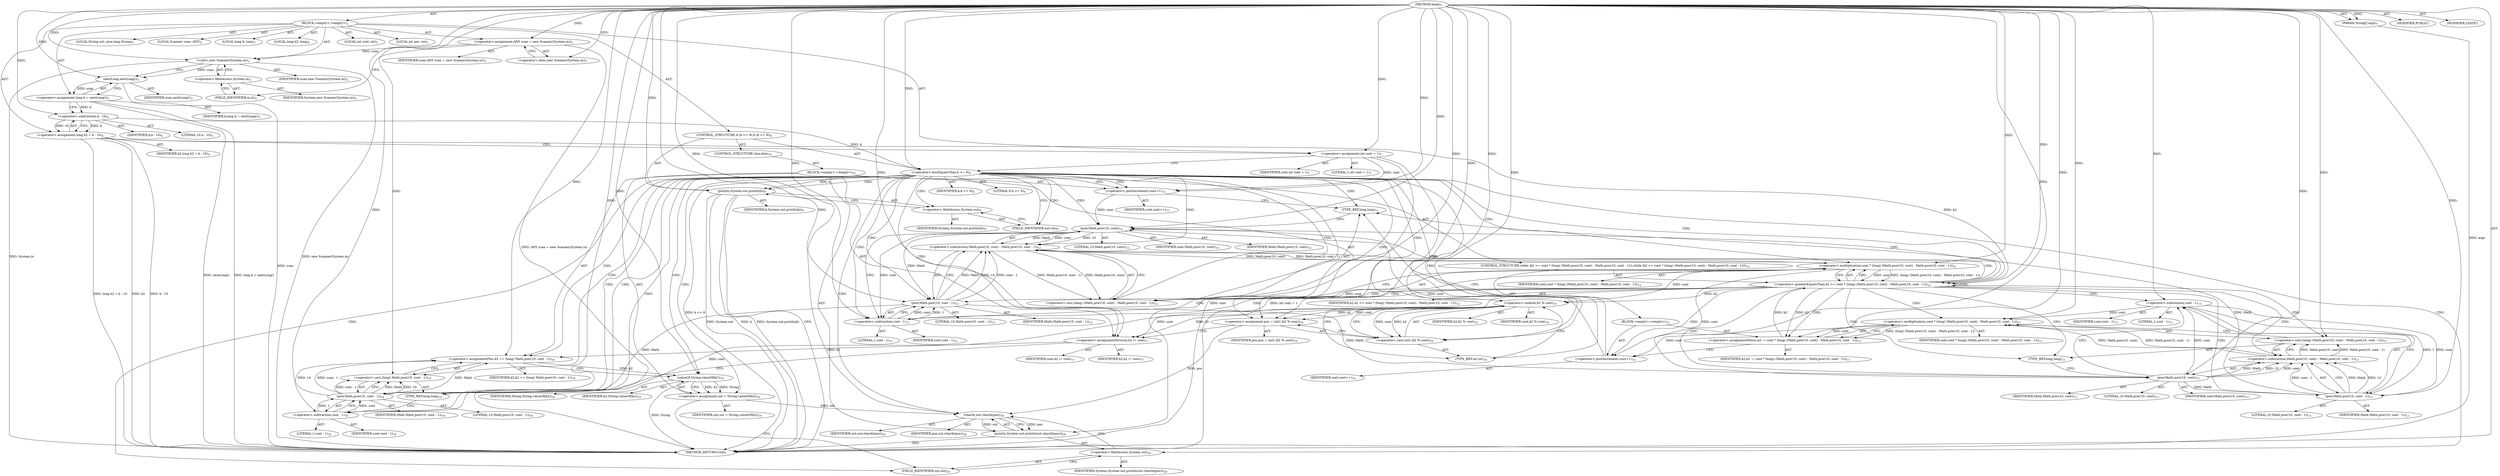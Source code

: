 digraph "main" {  
"19" [label = <(METHOD,main)<SUB>1</SUB>> ]
"20" [label = <(PARAM,String[] args)<SUB>1</SUB>> ]
"21" [label = <(BLOCK,&lt;empty&gt;,&lt;empty&gt;)<SUB>1</SUB>> ]
"4" [label = <(LOCAL,Scanner scan: ANY)<SUB>2</SUB>> ]
"22" [label = <(&lt;operator&gt;.assignment,ANY scan = new Scanner(System.in))<SUB>2</SUB>> ]
"23" [label = <(IDENTIFIER,scan,ANY scan = new Scanner(System.in))<SUB>2</SUB>> ]
"24" [label = <(&lt;operator&gt;.alloc,new Scanner(System.in))<SUB>2</SUB>> ]
"25" [label = <(&lt;init&gt;,new Scanner(System.in))<SUB>2</SUB>> ]
"3" [label = <(IDENTIFIER,scan,new Scanner(System.in))<SUB>2</SUB>> ]
"26" [label = <(&lt;operator&gt;.fieldAccess,System.in)<SUB>2</SUB>> ]
"27" [label = <(IDENTIFIER,System,new Scanner(System.in))<SUB>2</SUB>> ]
"28" [label = <(FIELD_IDENTIFIER,in,in)<SUB>2</SUB>> ]
"29" [label = <(LOCAL,long k: long)<SUB>3</SUB>> ]
"30" [label = <(&lt;operator&gt;.assignment,long k = nextLong())<SUB>3</SUB>> ]
"31" [label = <(IDENTIFIER,k,long k = nextLong())<SUB>3</SUB>> ]
"32" [label = <(nextLong,nextLong())<SUB>3</SUB>> ]
"33" [label = <(IDENTIFIER,scan,nextLong())<SUB>3</SUB>> ]
"34" [label = <(LOCAL,long k2: long)<SUB>4</SUB>> ]
"35" [label = <(&lt;operator&gt;.assignment,long k2 = k - 10)<SUB>4</SUB>> ]
"36" [label = <(IDENTIFIER,k2,long k2 = k - 10)<SUB>4</SUB>> ]
"37" [label = <(&lt;operator&gt;.subtraction,k - 10)<SUB>4</SUB>> ]
"38" [label = <(IDENTIFIER,k,k - 10)<SUB>4</SUB>> ]
"39" [label = <(LITERAL,10,k - 10)<SUB>4</SUB>> ]
"40" [label = <(LOCAL,int cont: int)<SUB>5</SUB>> ]
"41" [label = <(LOCAL,int pos: int)<SUB>5</SUB>> ]
"42" [label = <(&lt;operator&gt;.assignment,int cont = 1)<SUB>5</SUB>> ]
"43" [label = <(IDENTIFIER,cont,int cont = 1)<SUB>5</SUB>> ]
"44" [label = <(LITERAL,1,int cont = 1)<SUB>5</SUB>> ]
"45" [label = <(LOCAL,String out: java.lang.String)<SUB>6</SUB>> ]
"46" [label = <(CONTROL_STRUCTURE,if (k &lt;= 9),if (k &lt;= 9))<SUB>8</SUB>> ]
"47" [label = <(&lt;operator&gt;.lessEqualsThan,k &lt;= 9)<SUB>8</SUB>> ]
"48" [label = <(IDENTIFIER,k,k &lt;= 9)<SUB>8</SUB>> ]
"49" [label = <(LITERAL,9,k &lt;= 9)<SUB>8</SUB>> ]
"50" [label = <(println,System.out.println(k))<SUB>9</SUB>> ]
"51" [label = <(&lt;operator&gt;.fieldAccess,System.out)<SUB>9</SUB>> ]
"52" [label = <(IDENTIFIER,System,System.out.println(k))<SUB>9</SUB>> ]
"53" [label = <(FIELD_IDENTIFIER,out,out)<SUB>9</SUB>> ]
"54" [label = <(IDENTIFIER,k,System.out.println(k))<SUB>9</SUB>> ]
"55" [label = <(CONTROL_STRUCTURE,else,else)<SUB>10</SUB>> ]
"56" [label = <(BLOCK,&lt;empty&gt;,&lt;empty&gt;)<SUB>10</SUB>> ]
"57" [label = <(&lt;operator&gt;.postIncrement,cont++)<SUB>11</SUB>> ]
"58" [label = <(IDENTIFIER,cont,cont++)<SUB>11</SUB>> ]
"59" [label = <(CONTROL_STRUCTURE,while (k2 &gt;= cont * (long) (Math.pow(10, cont) - Math.pow(10, cont - 1))),while (k2 &gt;= cont * (long) (Math.pow(10, cont) - Math.pow(10, cont - 1))))<SUB>12</SUB>> ]
"60" [label = <(&lt;operator&gt;.greaterEqualsThan,k2 &gt;= cont * (long) (Math.pow(10, cont) - Math.pow(10, cont - 1)))<SUB>12</SUB>> ]
"61" [label = <(IDENTIFIER,k2,k2 &gt;= cont * (long) (Math.pow(10, cont) - Math.pow(10, cont - 1)))<SUB>12</SUB>> ]
"62" [label = <(&lt;operator&gt;.multiplication,cont * (long) (Math.pow(10, cont) - Math.pow(10, cont - 1)))<SUB>12</SUB>> ]
"63" [label = <(IDENTIFIER,cont,cont * (long) (Math.pow(10, cont) - Math.pow(10, cont - 1)))<SUB>12</SUB>> ]
"64" [label = <(&lt;operator&gt;.cast,(long) (Math.pow(10, cont) - Math.pow(10, cont - 1)))<SUB>12</SUB>> ]
"65" [label = <(TYPE_REF,long,long)<SUB>12</SUB>> ]
"66" [label = <(&lt;operator&gt;.subtraction,Math.pow(10, cont) - Math.pow(10, cont - 1))<SUB>12</SUB>> ]
"67" [label = <(pow,Math.pow(10, cont))<SUB>12</SUB>> ]
"68" [label = <(IDENTIFIER,Math,Math.pow(10, cont))<SUB>12</SUB>> ]
"69" [label = <(LITERAL,10,Math.pow(10, cont))<SUB>12</SUB>> ]
"70" [label = <(IDENTIFIER,cont,Math.pow(10, cont))<SUB>12</SUB>> ]
"71" [label = <(pow,Math.pow(10, cont - 1))<SUB>12</SUB>> ]
"72" [label = <(IDENTIFIER,Math,Math.pow(10, cont - 1))<SUB>12</SUB>> ]
"73" [label = <(LITERAL,10,Math.pow(10, cont - 1))<SUB>12</SUB>> ]
"74" [label = <(&lt;operator&gt;.subtraction,cont - 1)<SUB>12</SUB>> ]
"75" [label = <(IDENTIFIER,cont,cont - 1)<SUB>12</SUB>> ]
"76" [label = <(LITERAL,1,cont - 1)<SUB>12</SUB>> ]
"77" [label = <(BLOCK,&lt;empty&gt;,&lt;empty&gt;)<SUB>12</SUB>> ]
"78" [label = <(&lt;operator&gt;.assignmentMinus,k2 -= cont * (long) (Math.pow(10, cont) - Math.pow(10, cont - 1)))<SUB>13</SUB>> ]
"79" [label = <(IDENTIFIER,k2,k2 -= cont * (long) (Math.pow(10, cont) - Math.pow(10, cont - 1)))<SUB>13</SUB>> ]
"80" [label = <(&lt;operator&gt;.multiplication,cont * (long) (Math.pow(10, cont) - Math.pow(10, cont - 1)))<SUB>13</SUB>> ]
"81" [label = <(IDENTIFIER,cont,cont * (long) (Math.pow(10, cont) - Math.pow(10, cont - 1)))<SUB>13</SUB>> ]
"82" [label = <(&lt;operator&gt;.cast,(long) (Math.pow(10, cont) - Math.pow(10, cont - 1)))<SUB>13</SUB>> ]
"83" [label = <(TYPE_REF,long,long)<SUB>13</SUB>> ]
"84" [label = <(&lt;operator&gt;.subtraction,Math.pow(10, cont) - Math.pow(10, cont - 1))<SUB>13</SUB>> ]
"85" [label = <(pow,Math.pow(10, cont))<SUB>13</SUB>> ]
"86" [label = <(IDENTIFIER,Math,Math.pow(10, cont))<SUB>13</SUB>> ]
"87" [label = <(LITERAL,10,Math.pow(10, cont))<SUB>13</SUB>> ]
"88" [label = <(IDENTIFIER,cont,Math.pow(10, cont))<SUB>13</SUB>> ]
"89" [label = <(pow,Math.pow(10, cont - 1))<SUB>13</SUB>> ]
"90" [label = <(IDENTIFIER,Math,Math.pow(10, cont - 1))<SUB>13</SUB>> ]
"91" [label = <(LITERAL,10,Math.pow(10, cont - 1))<SUB>13</SUB>> ]
"92" [label = <(&lt;operator&gt;.subtraction,cont - 1)<SUB>13</SUB>> ]
"93" [label = <(IDENTIFIER,cont,cont - 1)<SUB>13</SUB>> ]
"94" [label = <(LITERAL,1,cont - 1)<SUB>13</SUB>> ]
"95" [label = <(&lt;operator&gt;.postIncrement,cont++)<SUB>14</SUB>> ]
"96" [label = <(IDENTIFIER,cont,cont++)<SUB>14</SUB>> ]
"97" [label = <(&lt;operator&gt;.assignment,pos = (int) (k2 % cont))<SUB>16</SUB>> ]
"98" [label = <(IDENTIFIER,pos,pos = (int) (k2 % cont))<SUB>16</SUB>> ]
"99" [label = <(&lt;operator&gt;.cast,(int) (k2 % cont))<SUB>16</SUB>> ]
"100" [label = <(TYPE_REF,int,int)<SUB>16</SUB>> ]
"101" [label = <(&lt;operator&gt;.modulo,k2 % cont)<SUB>16</SUB>> ]
"102" [label = <(IDENTIFIER,k2,k2 % cont)<SUB>16</SUB>> ]
"103" [label = <(IDENTIFIER,cont,k2 % cont)<SUB>16</SUB>> ]
"104" [label = <(&lt;operator&gt;.assignmentDivision,k2 /= cont)<SUB>17</SUB>> ]
"105" [label = <(IDENTIFIER,k2,k2 /= cont)<SUB>17</SUB>> ]
"106" [label = <(IDENTIFIER,cont,k2 /= cont)<SUB>17</SUB>> ]
"107" [label = <(&lt;operator&gt;.assignmentPlus,k2 += (long) Math.pow(10, cont - 1))<SUB>18</SUB>> ]
"108" [label = <(IDENTIFIER,k2,k2 += (long) Math.pow(10, cont - 1))<SUB>18</SUB>> ]
"109" [label = <(&lt;operator&gt;.cast,(long) Math.pow(10, cont - 1))<SUB>18</SUB>> ]
"110" [label = <(TYPE_REF,long,long)<SUB>18</SUB>> ]
"111" [label = <(pow,Math.pow(10, cont - 1))<SUB>18</SUB>> ]
"112" [label = <(IDENTIFIER,Math,Math.pow(10, cont - 1))<SUB>18</SUB>> ]
"113" [label = <(LITERAL,10,Math.pow(10, cont - 1))<SUB>18</SUB>> ]
"114" [label = <(&lt;operator&gt;.subtraction,cont - 1)<SUB>18</SUB>> ]
"115" [label = <(IDENTIFIER,cont,cont - 1)<SUB>18</SUB>> ]
"116" [label = <(LITERAL,1,cont - 1)<SUB>18</SUB>> ]
"117" [label = <(&lt;operator&gt;.assignment,out = String.valueOf(k2))<SUB>19</SUB>> ]
"118" [label = <(IDENTIFIER,out,out = String.valueOf(k2))<SUB>19</SUB>> ]
"119" [label = <(valueOf,String.valueOf(k2))<SUB>19</SUB>> ]
"120" [label = <(IDENTIFIER,String,String.valueOf(k2))<SUB>19</SUB>> ]
"121" [label = <(IDENTIFIER,k2,String.valueOf(k2))<SUB>19</SUB>> ]
"122" [label = <(println,System.out.println(out.charAt(pos)))<SUB>20</SUB>> ]
"123" [label = <(&lt;operator&gt;.fieldAccess,System.out)<SUB>20</SUB>> ]
"124" [label = <(IDENTIFIER,System,System.out.println(out.charAt(pos)))<SUB>20</SUB>> ]
"125" [label = <(FIELD_IDENTIFIER,out,out)<SUB>20</SUB>> ]
"126" [label = <(charAt,out.charAt(pos))<SUB>20</SUB>> ]
"127" [label = <(IDENTIFIER,out,out.charAt(pos))<SUB>20</SUB>> ]
"128" [label = <(IDENTIFIER,pos,out.charAt(pos))<SUB>20</SUB>> ]
"129" [label = <(MODIFIER,PUBLIC)> ]
"130" [label = <(MODIFIER,STATIC)> ]
"131" [label = <(METHOD_RETURN,void)<SUB>1</SUB>> ]
  "19" -> "20"  [ label = "AST: "] 
  "19" -> "21"  [ label = "AST: "] 
  "19" -> "129"  [ label = "AST: "] 
  "19" -> "130"  [ label = "AST: "] 
  "19" -> "131"  [ label = "AST: "] 
  "21" -> "4"  [ label = "AST: "] 
  "21" -> "22"  [ label = "AST: "] 
  "21" -> "25"  [ label = "AST: "] 
  "21" -> "29"  [ label = "AST: "] 
  "21" -> "30"  [ label = "AST: "] 
  "21" -> "34"  [ label = "AST: "] 
  "21" -> "35"  [ label = "AST: "] 
  "21" -> "40"  [ label = "AST: "] 
  "21" -> "41"  [ label = "AST: "] 
  "21" -> "42"  [ label = "AST: "] 
  "21" -> "45"  [ label = "AST: "] 
  "21" -> "46"  [ label = "AST: "] 
  "22" -> "23"  [ label = "AST: "] 
  "22" -> "24"  [ label = "AST: "] 
  "25" -> "3"  [ label = "AST: "] 
  "25" -> "26"  [ label = "AST: "] 
  "26" -> "27"  [ label = "AST: "] 
  "26" -> "28"  [ label = "AST: "] 
  "30" -> "31"  [ label = "AST: "] 
  "30" -> "32"  [ label = "AST: "] 
  "32" -> "33"  [ label = "AST: "] 
  "35" -> "36"  [ label = "AST: "] 
  "35" -> "37"  [ label = "AST: "] 
  "37" -> "38"  [ label = "AST: "] 
  "37" -> "39"  [ label = "AST: "] 
  "42" -> "43"  [ label = "AST: "] 
  "42" -> "44"  [ label = "AST: "] 
  "46" -> "47"  [ label = "AST: "] 
  "46" -> "50"  [ label = "AST: "] 
  "46" -> "55"  [ label = "AST: "] 
  "47" -> "48"  [ label = "AST: "] 
  "47" -> "49"  [ label = "AST: "] 
  "50" -> "51"  [ label = "AST: "] 
  "50" -> "54"  [ label = "AST: "] 
  "51" -> "52"  [ label = "AST: "] 
  "51" -> "53"  [ label = "AST: "] 
  "55" -> "56"  [ label = "AST: "] 
  "56" -> "57"  [ label = "AST: "] 
  "56" -> "59"  [ label = "AST: "] 
  "56" -> "97"  [ label = "AST: "] 
  "56" -> "104"  [ label = "AST: "] 
  "56" -> "107"  [ label = "AST: "] 
  "56" -> "117"  [ label = "AST: "] 
  "56" -> "122"  [ label = "AST: "] 
  "57" -> "58"  [ label = "AST: "] 
  "59" -> "60"  [ label = "AST: "] 
  "59" -> "77"  [ label = "AST: "] 
  "60" -> "61"  [ label = "AST: "] 
  "60" -> "62"  [ label = "AST: "] 
  "62" -> "63"  [ label = "AST: "] 
  "62" -> "64"  [ label = "AST: "] 
  "64" -> "65"  [ label = "AST: "] 
  "64" -> "66"  [ label = "AST: "] 
  "66" -> "67"  [ label = "AST: "] 
  "66" -> "71"  [ label = "AST: "] 
  "67" -> "68"  [ label = "AST: "] 
  "67" -> "69"  [ label = "AST: "] 
  "67" -> "70"  [ label = "AST: "] 
  "71" -> "72"  [ label = "AST: "] 
  "71" -> "73"  [ label = "AST: "] 
  "71" -> "74"  [ label = "AST: "] 
  "74" -> "75"  [ label = "AST: "] 
  "74" -> "76"  [ label = "AST: "] 
  "77" -> "78"  [ label = "AST: "] 
  "77" -> "95"  [ label = "AST: "] 
  "78" -> "79"  [ label = "AST: "] 
  "78" -> "80"  [ label = "AST: "] 
  "80" -> "81"  [ label = "AST: "] 
  "80" -> "82"  [ label = "AST: "] 
  "82" -> "83"  [ label = "AST: "] 
  "82" -> "84"  [ label = "AST: "] 
  "84" -> "85"  [ label = "AST: "] 
  "84" -> "89"  [ label = "AST: "] 
  "85" -> "86"  [ label = "AST: "] 
  "85" -> "87"  [ label = "AST: "] 
  "85" -> "88"  [ label = "AST: "] 
  "89" -> "90"  [ label = "AST: "] 
  "89" -> "91"  [ label = "AST: "] 
  "89" -> "92"  [ label = "AST: "] 
  "92" -> "93"  [ label = "AST: "] 
  "92" -> "94"  [ label = "AST: "] 
  "95" -> "96"  [ label = "AST: "] 
  "97" -> "98"  [ label = "AST: "] 
  "97" -> "99"  [ label = "AST: "] 
  "99" -> "100"  [ label = "AST: "] 
  "99" -> "101"  [ label = "AST: "] 
  "101" -> "102"  [ label = "AST: "] 
  "101" -> "103"  [ label = "AST: "] 
  "104" -> "105"  [ label = "AST: "] 
  "104" -> "106"  [ label = "AST: "] 
  "107" -> "108"  [ label = "AST: "] 
  "107" -> "109"  [ label = "AST: "] 
  "109" -> "110"  [ label = "AST: "] 
  "109" -> "111"  [ label = "AST: "] 
  "111" -> "112"  [ label = "AST: "] 
  "111" -> "113"  [ label = "AST: "] 
  "111" -> "114"  [ label = "AST: "] 
  "114" -> "115"  [ label = "AST: "] 
  "114" -> "116"  [ label = "AST: "] 
  "117" -> "118"  [ label = "AST: "] 
  "117" -> "119"  [ label = "AST: "] 
  "119" -> "120"  [ label = "AST: "] 
  "119" -> "121"  [ label = "AST: "] 
  "122" -> "123"  [ label = "AST: "] 
  "122" -> "126"  [ label = "AST: "] 
  "123" -> "124"  [ label = "AST: "] 
  "123" -> "125"  [ label = "AST: "] 
  "126" -> "127"  [ label = "AST: "] 
  "126" -> "128"  [ label = "AST: "] 
  "22" -> "28"  [ label = "CFG: "] 
  "25" -> "32"  [ label = "CFG: "] 
  "30" -> "37"  [ label = "CFG: "] 
  "35" -> "42"  [ label = "CFG: "] 
  "42" -> "47"  [ label = "CFG: "] 
  "24" -> "22"  [ label = "CFG: "] 
  "26" -> "25"  [ label = "CFG: "] 
  "32" -> "30"  [ label = "CFG: "] 
  "37" -> "35"  [ label = "CFG: "] 
  "47" -> "53"  [ label = "CFG: "] 
  "47" -> "57"  [ label = "CFG: "] 
  "50" -> "131"  [ label = "CFG: "] 
  "28" -> "26"  [ label = "CFG: "] 
  "51" -> "50"  [ label = "CFG: "] 
  "53" -> "51"  [ label = "CFG: "] 
  "57" -> "65"  [ label = "CFG: "] 
  "97" -> "104"  [ label = "CFG: "] 
  "104" -> "110"  [ label = "CFG: "] 
  "107" -> "119"  [ label = "CFG: "] 
  "117" -> "125"  [ label = "CFG: "] 
  "122" -> "131"  [ label = "CFG: "] 
  "60" -> "83"  [ label = "CFG: "] 
  "60" -> "100"  [ label = "CFG: "] 
  "99" -> "97"  [ label = "CFG: "] 
  "109" -> "107"  [ label = "CFG: "] 
  "119" -> "117"  [ label = "CFG: "] 
  "123" -> "126"  [ label = "CFG: "] 
  "126" -> "122"  [ label = "CFG: "] 
  "62" -> "60"  [ label = "CFG: "] 
  "78" -> "95"  [ label = "CFG: "] 
  "95" -> "65"  [ label = "CFG: "] 
  "100" -> "101"  [ label = "CFG: "] 
  "101" -> "99"  [ label = "CFG: "] 
  "110" -> "114"  [ label = "CFG: "] 
  "111" -> "109"  [ label = "CFG: "] 
  "125" -> "123"  [ label = "CFG: "] 
  "64" -> "62"  [ label = "CFG: "] 
  "80" -> "78"  [ label = "CFG: "] 
  "114" -> "111"  [ label = "CFG: "] 
  "65" -> "67"  [ label = "CFG: "] 
  "66" -> "64"  [ label = "CFG: "] 
  "82" -> "80"  [ label = "CFG: "] 
  "67" -> "74"  [ label = "CFG: "] 
  "71" -> "66"  [ label = "CFG: "] 
  "83" -> "85"  [ label = "CFG: "] 
  "84" -> "82"  [ label = "CFG: "] 
  "74" -> "71"  [ label = "CFG: "] 
  "85" -> "92"  [ label = "CFG: "] 
  "89" -> "84"  [ label = "CFG: "] 
  "92" -> "89"  [ label = "CFG: "] 
  "19" -> "24"  [ label = "CFG: "] 
  "20" -> "131"  [ label = "DDG: args"] 
  "22" -> "131"  [ label = "DDG: ANY scan = new Scanner(System.in)"] 
  "25" -> "131"  [ label = "DDG: System.in"] 
  "25" -> "131"  [ label = "DDG: new Scanner(System.in)"] 
  "32" -> "131"  [ label = "DDG: scan"] 
  "30" -> "131"  [ label = "DDG: nextLong()"] 
  "30" -> "131"  [ label = "DDG: long k = nextLong()"] 
  "35" -> "131"  [ label = "DDG: k2"] 
  "35" -> "131"  [ label = "DDG: k - 10"] 
  "35" -> "131"  [ label = "DDG: long k2 = k - 10"] 
  "42" -> "131"  [ label = "DDG: cont"] 
  "42" -> "131"  [ label = "DDG: int cont = 1"] 
  "47" -> "131"  [ label = "DDG: k &lt;= 9"] 
  "50" -> "131"  [ label = "DDG: System.out"] 
  "50" -> "131"  [ label = "DDG: k"] 
  "50" -> "131"  [ label = "DDG: System.out.println(k)"] 
  "119" -> "131"  [ label = "DDG: String"] 
  "19" -> "20"  [ label = "DDG: "] 
  "19" -> "22"  [ label = "DDG: "] 
  "32" -> "30"  [ label = "DDG: scan"] 
  "37" -> "35"  [ label = "DDG: k"] 
  "37" -> "35"  [ label = "DDG: 10"] 
  "19" -> "42"  [ label = "DDG: "] 
  "22" -> "25"  [ label = "DDG: scan"] 
  "19" -> "25"  [ label = "DDG: "] 
  "25" -> "32"  [ label = "DDG: scan"] 
  "19" -> "32"  [ label = "DDG: "] 
  "30" -> "37"  [ label = "DDG: k"] 
  "19" -> "37"  [ label = "DDG: "] 
  "37" -> "47"  [ label = "DDG: k"] 
  "19" -> "47"  [ label = "DDG: "] 
  "47" -> "50"  [ label = "DDG: k"] 
  "19" -> "50"  [ label = "DDG: "] 
  "19" -> "97"  [ label = "DDG: "] 
  "101" -> "97"  [ label = "DDG: k2"] 
  "101" -> "97"  [ label = "DDG: cont"] 
  "101" -> "104"  [ label = "DDG: cont"] 
  "19" -> "104"  [ label = "DDG: "] 
  "19" -> "107"  [ label = "DDG: "] 
  "111" -> "107"  [ label = "DDG: Math"] 
  "111" -> "107"  [ label = "DDG: 10"] 
  "111" -> "107"  [ label = "DDG: cont - 1"] 
  "119" -> "117"  [ label = "DDG: String"] 
  "119" -> "117"  [ label = "DDG: k2"] 
  "42" -> "57"  [ label = "DDG: cont"] 
  "19" -> "57"  [ label = "DDG: "] 
  "101" -> "104"  [ label = "DDG: k2"] 
  "104" -> "107"  [ label = "DDG: k2"] 
  "126" -> "122"  [ label = "DDG: out"] 
  "126" -> "122"  [ label = "DDG: pos"] 
  "35" -> "60"  [ label = "DDG: k2"] 
  "78" -> "60"  [ label = "DDG: k2"] 
  "19" -> "60"  [ label = "DDG: "] 
  "62" -> "60"  [ label = "DDG: cont"] 
  "62" -> "60"  [ label = "DDG: (long) (Math.pow(10, cont) - Math.pow(10, cont - 1))"] 
  "80" -> "78"  [ label = "DDG: cont"] 
  "80" -> "78"  [ label = "DDG: (long) (Math.pow(10, cont) - Math.pow(10, cont - 1))"] 
  "19" -> "99"  [ label = "DDG: "] 
  "101" -> "99"  [ label = "DDG: k2"] 
  "101" -> "99"  [ label = "DDG: cont"] 
  "19" -> "109"  [ label = "DDG: "] 
  "111" -> "109"  [ label = "DDG: Math"] 
  "111" -> "109"  [ label = "DDG: 10"] 
  "111" -> "109"  [ label = "DDG: cont - 1"] 
  "19" -> "119"  [ label = "DDG: "] 
  "107" -> "119"  [ label = "DDG: k2"] 
  "117" -> "126"  [ label = "DDG: out"] 
  "19" -> "126"  [ label = "DDG: "] 
  "97" -> "126"  [ label = "DDG: pos"] 
  "74" -> "62"  [ label = "DDG: cont"] 
  "19" -> "62"  [ label = "DDG: "] 
  "66" -> "62"  [ label = "DDG: Math.pow(10, cont)"] 
  "66" -> "62"  [ label = "DDG: Math.pow(10, cont - 1)"] 
  "60" -> "78"  [ label = "DDG: k2"] 
  "19" -> "78"  [ label = "DDG: "] 
  "80" -> "95"  [ label = "DDG: cont"] 
  "19" -> "95"  [ label = "DDG: "] 
  "60" -> "101"  [ label = "DDG: k2"] 
  "19" -> "101"  [ label = "DDG: "] 
  "62" -> "101"  [ label = "DDG: cont"] 
  "71" -> "111"  [ label = "DDG: Math"] 
  "19" -> "111"  [ label = "DDG: "] 
  "114" -> "111"  [ label = "DDG: cont"] 
  "114" -> "111"  [ label = "DDG: 1"] 
  "19" -> "64"  [ label = "DDG: "] 
  "66" -> "64"  [ label = "DDG: Math.pow(10, cont)"] 
  "66" -> "64"  [ label = "DDG: Math.pow(10, cont - 1)"] 
  "92" -> "80"  [ label = "DDG: cont"] 
  "19" -> "80"  [ label = "DDG: "] 
  "84" -> "80"  [ label = "DDG: Math.pow(10, cont)"] 
  "84" -> "80"  [ label = "DDG: Math.pow(10, cont - 1)"] 
  "19" -> "114"  [ label = "DDG: "] 
  "101" -> "114"  [ label = "DDG: cont"] 
  "67" -> "66"  [ label = "DDG: Math"] 
  "67" -> "66"  [ label = "DDG: 10"] 
  "67" -> "66"  [ label = "DDG: cont"] 
  "71" -> "66"  [ label = "DDG: Math"] 
  "71" -> "66"  [ label = "DDG: 10"] 
  "71" -> "66"  [ label = "DDG: cont - 1"] 
  "19" -> "82"  [ label = "DDG: "] 
  "84" -> "82"  [ label = "DDG: Math.pow(10, cont)"] 
  "84" -> "82"  [ label = "DDG: Math.pow(10, cont - 1)"] 
  "89" -> "67"  [ label = "DDG: Math"] 
  "19" -> "67"  [ label = "DDG: "] 
  "57" -> "67"  [ label = "DDG: cont"] 
  "95" -> "67"  [ label = "DDG: cont"] 
  "67" -> "71"  [ label = "DDG: Math"] 
  "19" -> "71"  [ label = "DDG: "] 
  "74" -> "71"  [ label = "DDG: cont"] 
  "74" -> "71"  [ label = "DDG: 1"] 
  "85" -> "84"  [ label = "DDG: Math"] 
  "85" -> "84"  [ label = "DDG: 10"] 
  "85" -> "84"  [ label = "DDG: cont"] 
  "89" -> "84"  [ label = "DDG: Math"] 
  "89" -> "84"  [ label = "DDG: 10"] 
  "89" -> "84"  [ label = "DDG: cont - 1"] 
  "67" -> "74"  [ label = "DDG: cont"] 
  "19" -> "74"  [ label = "DDG: "] 
  "71" -> "85"  [ label = "DDG: Math"] 
  "19" -> "85"  [ label = "DDG: "] 
  "62" -> "85"  [ label = "DDG: cont"] 
  "85" -> "89"  [ label = "DDG: Math"] 
  "19" -> "89"  [ label = "DDG: "] 
  "92" -> "89"  [ label = "DDG: cont"] 
  "92" -> "89"  [ label = "DDG: 1"] 
  "85" -> "92"  [ label = "DDG: cont"] 
  "19" -> "92"  [ label = "DDG: "] 
  "47" -> "107"  [ label = "CDG: "] 
  "47" -> "60"  [ label = "CDG: "] 
  "47" -> "64"  [ label = "CDG: "] 
  "47" -> "51"  [ label = "CDG: "] 
  "47" -> "57"  [ label = "CDG: "] 
  "47" -> "66"  [ label = "CDG: "] 
  "47" -> "122"  [ label = "CDG: "] 
  "47" -> "99"  [ label = "CDG: "] 
  "47" -> "114"  [ label = "CDG: "] 
  "47" -> "67"  [ label = "CDG: "] 
  "47" -> "104"  [ label = "CDG: "] 
  "47" -> "74"  [ label = "CDG: "] 
  "47" -> "119"  [ label = "CDG: "] 
  "47" -> "123"  [ label = "CDG: "] 
  "47" -> "65"  [ label = "CDG: "] 
  "47" -> "50"  [ label = "CDG: "] 
  "47" -> "97"  [ label = "CDG: "] 
  "47" -> "101"  [ label = "CDG: "] 
  "47" -> "126"  [ label = "CDG: "] 
  "47" -> "71"  [ label = "CDG: "] 
  "47" -> "100"  [ label = "CDG: "] 
  "47" -> "53"  [ label = "CDG: "] 
  "47" -> "110"  [ label = "CDG: "] 
  "47" -> "117"  [ label = "CDG: "] 
  "47" -> "125"  [ label = "CDG: "] 
  "47" -> "111"  [ label = "CDG: "] 
  "47" -> "109"  [ label = "CDG: "] 
  "47" -> "62"  [ label = "CDG: "] 
  "60" -> "60"  [ label = "CDG: "] 
  "60" -> "64"  [ label = "CDG: "] 
  "60" -> "89"  [ label = "CDG: "] 
  "60" -> "66"  [ label = "CDG: "] 
  "60" -> "84"  [ label = "CDG: "] 
  "60" -> "85"  [ label = "CDG: "] 
  "60" -> "67"  [ label = "CDG: "] 
  "60" -> "74"  [ label = "CDG: "] 
  "60" -> "95"  [ label = "CDG: "] 
  "60" -> "92"  [ label = "CDG: "] 
  "60" -> "65"  [ label = "CDG: "] 
  "60" -> "82"  [ label = "CDG: "] 
  "60" -> "80"  [ label = "CDG: "] 
  "60" -> "83"  [ label = "CDG: "] 
  "60" -> "71"  [ label = "CDG: "] 
  "60" -> "78"  [ label = "CDG: "] 
  "60" -> "62"  [ label = "CDG: "] 
}
